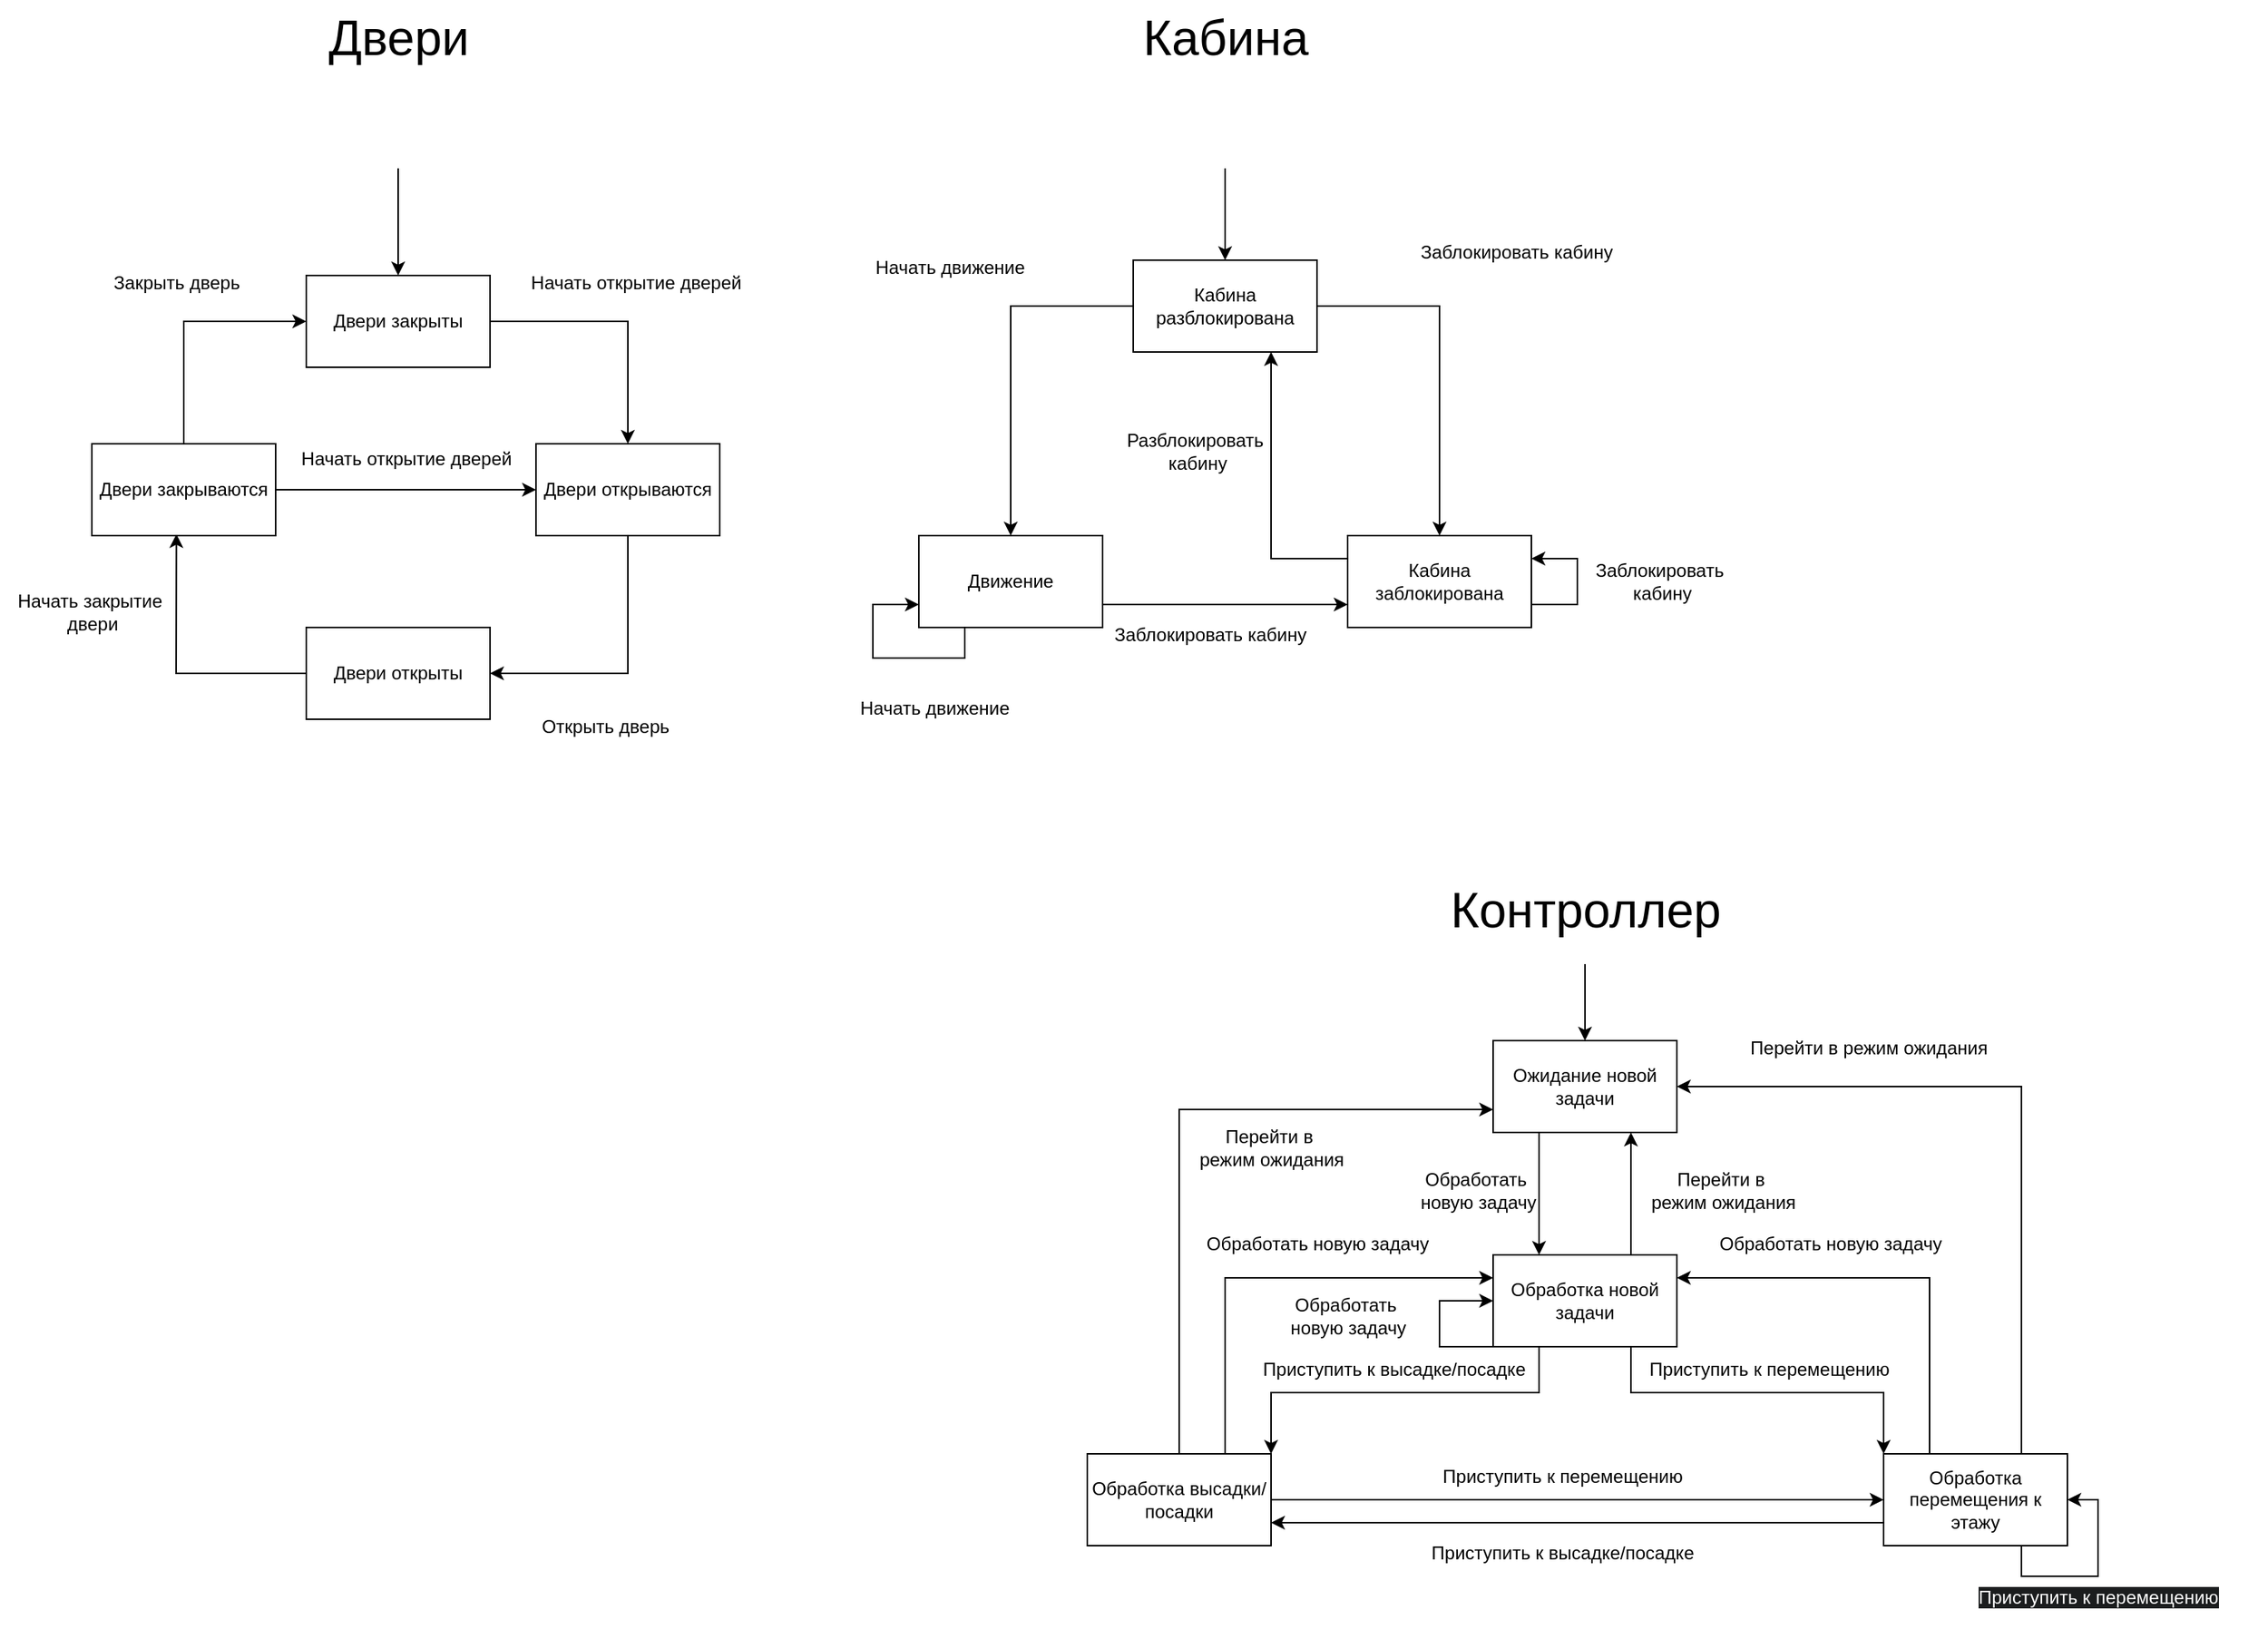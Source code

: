 <mxfile version="26.2.15">
  <diagram name="Страница — 1" id="0X7pSB9gYVw4xyRIw8cY">
    <mxGraphModel dx="473" dy="366" grid="1" gridSize="10" guides="1" tooltips="1" connect="1" arrows="1" fold="1" page="1" pageScale="1" pageWidth="1654" pageHeight="1169" math="0" shadow="0">
      <root>
        <mxCell id="0" />
        <mxCell id="1" parent="0" />
        <mxCell id="4FEQCxbcR1wjujKz90j4-1" value="Двери" style="text;html=1;align=center;verticalAlign=middle;resizable=0;points=[];autosize=1;strokeColor=none;fillColor=none;fontSize=32;" parent="1" vertex="1">
          <mxGeometry x="210" y="90" width="120" height="50" as="geometry" />
        </mxCell>
        <mxCell id="4FEQCxbcR1wjujKz90j4-3" value="Двери закрыты" style="rounded=0;whiteSpace=wrap;html=1;" parent="1" vertex="1">
          <mxGeometry x="210" y="270" width="120" height="60" as="geometry" />
        </mxCell>
        <mxCell id="4FEQCxbcR1wjujKz90j4-4" value="" style="endArrow=classic;html=1;rounded=0;entryX=0.5;entryY=0;entryDx=0;entryDy=0;" parent="1" target="4FEQCxbcR1wjujKz90j4-3" edge="1">
          <mxGeometry width="50" height="50" relative="1" as="geometry">
            <mxPoint x="270" y="200" as="sourcePoint" />
            <mxPoint x="510" y="360" as="targetPoint" />
          </mxGeometry>
        </mxCell>
        <mxCell id="4FEQCxbcR1wjujKz90j4-6" value="Двери открыты" style="rounded=0;whiteSpace=wrap;html=1;" parent="1" vertex="1">
          <mxGeometry x="210" y="500" width="120" height="60" as="geometry" />
        </mxCell>
        <mxCell id="B_vPoJaLkvMbyIE2lBTQ-1" value="" style="endArrow=classic;html=1;rounded=0;exitX=1;exitY=0.5;exitDx=0;exitDy=0;entryX=0.5;entryY=0;entryDx=0;entryDy=0;" parent="1" source="4FEQCxbcR1wjujKz90j4-3" target="QnfNVXkz_dVnGW8w8GVg-4" edge="1">
          <mxGeometry width="50" height="50" relative="1" as="geometry">
            <mxPoint x="460" y="400" as="sourcePoint" />
            <mxPoint x="420" y="384.0" as="targetPoint" />
            <Array as="points">
              <mxPoint x="420" y="300" />
            </Array>
          </mxGeometry>
        </mxCell>
        <mxCell id="B_vPoJaLkvMbyIE2lBTQ-5" value="Открыть дверь" style="text;html=1;align=center;verticalAlign=middle;resizable=0;points=[];autosize=1;strokeColor=none;fillColor=none;" parent="1" vertex="1">
          <mxGeometry x="350" y="550" width="110" height="30" as="geometry" />
        </mxCell>
        <mxCell id="B_vPoJaLkvMbyIE2lBTQ-6" value="" style="endArrow=classic;html=1;rounded=0;exitX=0;exitY=0.5;exitDx=0;exitDy=0;entryX=0.46;entryY=0.983;entryDx=0;entryDy=0;entryPerimeter=0;" parent="1" source="4FEQCxbcR1wjujKz90j4-6" target="QnfNVXkz_dVnGW8w8GVg-1" edge="1">
          <mxGeometry width="50" height="50" relative="1" as="geometry">
            <mxPoint x="400" y="460" as="sourcePoint" />
            <mxPoint x="200" y="370" as="targetPoint" />
            <Array as="points">
              <mxPoint x="125" y="530" />
            </Array>
          </mxGeometry>
        </mxCell>
        <mxCell id="B_vPoJaLkvMbyIE2lBTQ-9" value="Закрыть дверь" style="text;html=1;align=center;verticalAlign=middle;resizable=0;points=[];autosize=1;strokeColor=none;fillColor=none;" parent="1" vertex="1">
          <mxGeometry x="70" y="260" width="110" height="30" as="geometry" />
        </mxCell>
        <mxCell id="TDdgVBHhZunSGMQm2uoK-5" value="Кабина" style="text;html=1;align=center;verticalAlign=middle;resizable=0;points=[];autosize=1;strokeColor=none;fillColor=none;fontSize=32;" parent="1" vertex="1">
          <mxGeometry x="745" y="90" width="130" height="50" as="geometry" />
        </mxCell>
        <mxCell id="TDdgVBHhZunSGMQm2uoK-6" value="Кабина разблокирована" style="rounded=0;whiteSpace=wrap;html=1;" parent="1" vertex="1">
          <mxGeometry x="750" y="260" width="120" height="60" as="geometry" />
        </mxCell>
        <mxCell id="OKDEQ-UufVDS76KuX0mW-1" value="Кабина заблокирована" style="rounded=0;whiteSpace=wrap;html=1;" parent="1" vertex="1">
          <mxGeometry x="890" y="440" width="120" height="60" as="geometry" />
        </mxCell>
        <mxCell id="OKDEQ-UufVDS76KuX0mW-2" value="Движение" style="rounded=0;whiteSpace=wrap;html=1;" parent="1" vertex="1">
          <mxGeometry x="610" y="440" width="120" height="60" as="geometry" />
        </mxCell>
        <mxCell id="OKDEQ-UufVDS76KuX0mW-3" value="" style="endArrow=classic;html=1;rounded=0;exitX=1;exitY=0.5;exitDx=0;exitDy=0;entryX=0.5;entryY=0;entryDx=0;entryDy=0;" parent="1" source="TDdgVBHhZunSGMQm2uoK-6" target="OKDEQ-UufVDS76KuX0mW-1" edge="1">
          <mxGeometry width="50" height="50" relative="1" as="geometry">
            <mxPoint x="810" y="510" as="sourcePoint" />
            <mxPoint x="860" y="460" as="targetPoint" />
            <Array as="points">
              <mxPoint x="950" y="290" />
            </Array>
          </mxGeometry>
        </mxCell>
        <mxCell id="OKDEQ-UufVDS76KuX0mW-4" value="" style="endArrow=classic;html=1;rounded=0;exitX=0;exitY=0.25;exitDx=0;exitDy=0;entryX=0.75;entryY=1;entryDx=0;entryDy=0;" parent="1" source="OKDEQ-UufVDS76KuX0mW-1" target="TDdgVBHhZunSGMQm2uoK-6" edge="1">
          <mxGeometry width="50" height="50" relative="1" as="geometry">
            <mxPoint x="790" y="400" as="sourcePoint" />
            <mxPoint x="840" y="350" as="targetPoint" />
            <Array as="points">
              <mxPoint x="840" y="455" />
            </Array>
          </mxGeometry>
        </mxCell>
        <mxCell id="OKDEQ-UufVDS76KuX0mW-5" value="" style="endArrow=classic;html=1;rounded=0;exitX=0;exitY=0.5;exitDx=0;exitDy=0;entryX=0.5;entryY=0;entryDx=0;entryDy=0;" parent="1" source="TDdgVBHhZunSGMQm2uoK-6" target="OKDEQ-UufVDS76KuX0mW-2" edge="1">
          <mxGeometry width="50" height="50" relative="1" as="geometry">
            <mxPoint x="785" y="560" as="sourcePoint" />
            <mxPoint x="835" y="510" as="targetPoint" />
            <Array as="points">
              <mxPoint x="670" y="290" />
            </Array>
          </mxGeometry>
        </mxCell>
        <mxCell id="OKDEQ-UufVDS76KuX0mW-7" value="" style="endArrow=classic;html=1;rounded=0;exitX=0.25;exitY=1;exitDx=0;exitDy=0;entryX=0;entryY=0.75;entryDx=0;entryDy=0;" parent="1" source="OKDEQ-UufVDS76KuX0mW-2" target="OKDEQ-UufVDS76KuX0mW-2" edge="1">
          <mxGeometry width="50" height="50" relative="1" as="geometry">
            <mxPoint x="730" y="640" as="sourcePoint" />
            <mxPoint x="780" y="590" as="targetPoint" />
            <Array as="points">
              <mxPoint x="640" y="520" />
              <mxPoint x="580" y="520" />
              <mxPoint x="580" y="485" />
            </Array>
          </mxGeometry>
        </mxCell>
        <mxCell id="OKDEQ-UufVDS76KuX0mW-8" value="Заблокировать кабину" style="text;html=1;align=center;verticalAlign=middle;resizable=0;points=[];autosize=1;strokeColor=none;fillColor=none;" parent="1" vertex="1">
          <mxGeometry x="925" y="240" width="150" height="30" as="geometry" />
        </mxCell>
        <mxCell id="OKDEQ-UufVDS76KuX0mW-9" value="Разблокировать&lt;div&gt;&amp;nbsp;кабину&lt;/div&gt;" style="text;html=1;align=center;verticalAlign=middle;resizable=0;points=[];autosize=1;strokeColor=none;fillColor=none;" parent="1" vertex="1">
          <mxGeometry x="730" y="365" width="120" height="40" as="geometry" />
        </mxCell>
        <mxCell id="OKDEQ-UufVDS76KuX0mW-10" value="Начать движение" style="text;html=1;align=center;verticalAlign=middle;resizable=0;points=[];autosize=1;strokeColor=none;fillColor=none;" parent="1" vertex="1">
          <mxGeometry x="570" y="250" width="120" height="30" as="geometry" />
        </mxCell>
        <mxCell id="OKDEQ-UufVDS76KuX0mW-12" value="Начать движение" style="text;html=1;align=center;verticalAlign=middle;resizable=0;points=[];autosize=1;strokeColor=none;fillColor=none;" parent="1" vertex="1">
          <mxGeometry x="560" y="538" width="120" height="30" as="geometry" />
        </mxCell>
        <mxCell id="OKDEQ-UufVDS76KuX0mW-13" value="Контроллер" style="text;html=1;align=center;verticalAlign=middle;resizable=0;points=[];autosize=1;strokeColor=none;fillColor=none;fontSize=32;" parent="1" vertex="1">
          <mxGeometry x="945" y="660" width="200" height="50" as="geometry" />
        </mxCell>
        <mxCell id="nOp9g0HZJuhkFJ2nj8I8-1" value="Ожидание новой задачи" style="rounded=0;whiteSpace=wrap;html=1;" parent="1" vertex="1">
          <mxGeometry x="985" y="770" width="120" height="60" as="geometry" />
        </mxCell>
        <mxCell id="nOp9g0HZJuhkFJ2nj8I8-2" value="" style="endArrow=classic;html=1;rounded=0;entryX=0.5;entryY=0;entryDx=0;entryDy=0;" parent="1" target="TDdgVBHhZunSGMQm2uoK-6" edge="1">
          <mxGeometry width="50" height="50" relative="1" as="geometry">
            <mxPoint x="810" y="200" as="sourcePoint" />
            <mxPoint x="1020" y="140" as="targetPoint" />
          </mxGeometry>
        </mxCell>
        <mxCell id="nOp9g0HZJuhkFJ2nj8I8-3" value="Обработка перемещения к этажу" style="rounded=0;whiteSpace=wrap;html=1;" parent="1" vertex="1">
          <mxGeometry x="1240" y="1040" width="120" height="60" as="geometry" />
        </mxCell>
        <mxCell id="nOp9g0HZJuhkFJ2nj8I8-4" value="Обработка высадки/посадки" style="rounded=0;whiteSpace=wrap;html=1;" parent="1" vertex="1">
          <mxGeometry x="720" y="1040" width="120" height="60" as="geometry" />
        </mxCell>
        <mxCell id="nOp9g0HZJuhkFJ2nj8I8-6" value="" style="endArrow=classic;html=1;rounded=0;exitX=1;exitY=0.5;exitDx=0;exitDy=0;entryX=0;entryY=0.5;entryDx=0;entryDy=0;" parent="1" source="nOp9g0HZJuhkFJ2nj8I8-4" target="nOp9g0HZJuhkFJ2nj8I8-3" edge="1">
          <mxGeometry width="50" height="50" relative="1" as="geometry">
            <mxPoint x="970" y="880" as="sourcePoint" />
            <mxPoint x="1020" y="830" as="targetPoint" />
          </mxGeometry>
        </mxCell>
        <mxCell id="nOp9g0HZJuhkFJ2nj8I8-7" value="" style="endArrow=classic;html=1;rounded=0;exitX=0.5;exitY=0;exitDx=0;exitDy=0;entryX=0;entryY=0.75;entryDx=0;entryDy=0;" parent="1" source="nOp9g0HZJuhkFJ2nj8I8-4" target="nOp9g0HZJuhkFJ2nj8I8-1" edge="1">
          <mxGeometry width="50" height="50" relative="1" as="geometry">
            <mxPoint x="970" y="880" as="sourcePoint" />
            <mxPoint x="1020" y="830" as="targetPoint" />
            <Array as="points">
              <mxPoint x="780" y="815" />
            </Array>
          </mxGeometry>
        </mxCell>
        <mxCell id="nOp9g0HZJuhkFJ2nj8I8-8" value="" style="endArrow=classic;html=1;rounded=0;exitX=0.75;exitY=0;exitDx=0;exitDy=0;entryX=1;entryY=0.5;entryDx=0;entryDy=0;" parent="1" source="nOp9g0HZJuhkFJ2nj8I8-3" target="nOp9g0HZJuhkFJ2nj8I8-1" edge="1">
          <mxGeometry width="50" height="50" relative="1" as="geometry">
            <mxPoint x="970" y="880" as="sourcePoint" />
            <mxPoint x="1020" y="830" as="targetPoint" />
            <Array as="points">
              <mxPoint x="1330" y="800" />
            </Array>
          </mxGeometry>
        </mxCell>
        <mxCell id="nOp9g0HZJuhkFJ2nj8I8-9" value="" style="endArrow=classic;html=1;rounded=0;exitX=0;exitY=0.75;exitDx=0;exitDy=0;entryX=1;entryY=0.75;entryDx=0;entryDy=0;" parent="1" source="nOp9g0HZJuhkFJ2nj8I8-3" target="nOp9g0HZJuhkFJ2nj8I8-4" edge="1">
          <mxGeometry width="50" height="50" relative="1" as="geometry">
            <mxPoint x="970" y="880" as="sourcePoint" />
            <mxPoint x="1020" y="830" as="targetPoint" />
          </mxGeometry>
        </mxCell>
        <mxCell id="nOp9g0HZJuhkFJ2nj8I8-11" value="Перейти в режим ожидания" style="text;html=1;align=center;verticalAlign=middle;resizable=0;points=[];autosize=1;strokeColor=none;fillColor=none;" parent="1" vertex="1">
          <mxGeometry x="1140" y="760" width="180" height="30" as="geometry" />
        </mxCell>
        <mxCell id="nOp9g0HZJuhkFJ2nj8I8-13" value="Перейти в&amp;nbsp;&lt;div&gt;режим ожидания&lt;/div&gt;" style="text;html=1;align=center;verticalAlign=middle;resizable=0;points=[];autosize=1;strokeColor=none;fillColor=none;" parent="1" vertex="1">
          <mxGeometry x="780" y="820" width="120" height="40" as="geometry" />
        </mxCell>
        <mxCell id="nOp9g0HZJuhkFJ2nj8I8-14" value="Приступить к перемещению" style="text;html=1;align=center;verticalAlign=middle;resizable=0;points=[];autosize=1;strokeColor=none;fillColor=none;" parent="1" vertex="1">
          <mxGeometry x="940" y="1040" width="180" height="30" as="geometry" />
        </mxCell>
        <mxCell id="nOp9g0HZJuhkFJ2nj8I8-15" value="Приступить к высадке/посадке" style="text;html=1;align=center;verticalAlign=middle;resizable=0;points=[];autosize=1;strokeColor=none;fillColor=none;" parent="1" vertex="1">
          <mxGeometry x="930" y="1090" width="200" height="30" as="geometry" />
        </mxCell>
        <mxCell id="nOp9g0HZJuhkFJ2nj8I8-17" value="" style="endArrow=classic;html=1;rounded=0;entryX=0.5;entryY=0;entryDx=0;entryDy=0;" parent="1" target="nOp9g0HZJuhkFJ2nj8I8-1" edge="1">
          <mxGeometry width="50" height="50" relative="1" as="geometry">
            <mxPoint x="1045" y="720" as="sourcePoint" />
            <mxPoint x="1190" y="840" as="targetPoint" />
          </mxGeometry>
        </mxCell>
        <mxCell id="nOp9g0HZJuhkFJ2nj8I8-18" value="" style="endArrow=classic;html=1;rounded=0;exitX=0.75;exitY=1;exitDx=0;exitDy=0;entryX=1;entryY=0.5;entryDx=0;entryDy=0;" parent="1" source="nOp9g0HZJuhkFJ2nj8I8-3" target="nOp9g0HZJuhkFJ2nj8I8-3" edge="1">
          <mxGeometry width="50" height="50" relative="1" as="geometry">
            <mxPoint x="1320" y="1070" as="sourcePoint" />
            <mxPoint x="1370" y="1020" as="targetPoint" />
            <Array as="points">
              <mxPoint x="1330" y="1120" />
              <mxPoint x="1380" y="1120" />
              <mxPoint x="1380" y="1070" />
            </Array>
          </mxGeometry>
        </mxCell>
        <mxCell id="nOp9g0HZJuhkFJ2nj8I8-19" value="&lt;span style=&quot;color: rgb(255, 255, 255); font-family: Helvetica; font-size: 12px; font-style: normal; font-variant-ligatures: normal; font-variant-caps: normal; font-weight: 400; letter-spacing: normal; orphans: 2; text-align: center; text-indent: 0px; text-transform: none; widows: 2; word-spacing: 0px; -webkit-text-stroke-width: 0px; white-space: nowrap; background-color: rgb(27, 29, 30); text-decoration-thickness: initial; text-decoration-style: initial; text-decoration-color: initial; display: inline !important; float: none;&quot;&gt;Приступить к перемещению&lt;/span&gt;" style="text;whiteSpace=wrap;html=1;" parent="1" vertex="1">
          <mxGeometry x="1300" y="1120" width="190" height="40" as="geometry" />
        </mxCell>
        <mxCell id="nOp9g0HZJuhkFJ2nj8I8-24" value="" style="endArrow=classic;html=1;rounded=0;exitX=1;exitY=0.75;exitDx=0;exitDy=0;entryX=0;entryY=0.75;entryDx=0;entryDy=0;" parent="1" source="OKDEQ-UufVDS76KuX0mW-2" target="OKDEQ-UufVDS76KuX0mW-1" edge="1">
          <mxGeometry width="50" height="50" relative="1" as="geometry">
            <mxPoint x="777" y="620" as="sourcePoint" />
            <mxPoint x="827" y="570" as="targetPoint" />
          </mxGeometry>
        </mxCell>
        <mxCell id="nOp9g0HZJuhkFJ2nj8I8-25" value="Заблокировать кабину" style="text;html=1;align=center;verticalAlign=middle;resizable=0;points=[];autosize=1;strokeColor=none;fillColor=none;" parent="1" vertex="1">
          <mxGeometry x="725" y="490" width="150" height="30" as="geometry" />
        </mxCell>
        <mxCell id="QnfNVXkz_dVnGW8w8GVg-1" value="Двери закрываются" style="rounded=0;whiteSpace=wrap;html=1;" vertex="1" parent="1">
          <mxGeometry x="70" y="380" width="120" height="60" as="geometry" />
        </mxCell>
        <mxCell id="QnfNVXkz_dVnGW8w8GVg-2" value="" style="endArrow=classic;html=1;rounded=0;exitX=0.5;exitY=0;exitDx=0;exitDy=0;entryX=0;entryY=0.5;entryDx=0;entryDy=0;" edge="1" parent="1" source="QnfNVXkz_dVnGW8w8GVg-1" target="4FEQCxbcR1wjujKz90j4-3">
          <mxGeometry width="50" height="50" relative="1" as="geometry">
            <mxPoint x="200" y="400" as="sourcePoint" />
            <mxPoint x="250" y="350" as="targetPoint" />
            <Array as="points">
              <mxPoint x="130" y="300" />
            </Array>
          </mxGeometry>
        </mxCell>
        <mxCell id="QnfNVXkz_dVnGW8w8GVg-3" value="Начать закрытие&amp;nbsp;&lt;div&gt;двери&lt;/div&gt;" style="text;html=1;align=center;verticalAlign=middle;resizable=0;points=[];autosize=1;strokeColor=none;fillColor=none;" vertex="1" parent="1">
          <mxGeometry x="10" y="470" width="120" height="40" as="geometry" />
        </mxCell>
        <mxCell id="QnfNVXkz_dVnGW8w8GVg-4" value="Двери открываются" style="rounded=0;whiteSpace=wrap;html=1;" vertex="1" parent="1">
          <mxGeometry x="360" y="380" width="120" height="60" as="geometry" />
        </mxCell>
        <mxCell id="QnfNVXkz_dVnGW8w8GVg-5" value="" style="endArrow=classic;html=1;rounded=0;exitX=0.5;exitY=1;exitDx=0;exitDy=0;entryX=1;entryY=0.5;entryDx=0;entryDy=0;" edge="1" parent="1" source="QnfNVXkz_dVnGW8w8GVg-4" target="4FEQCxbcR1wjujKz90j4-6">
          <mxGeometry width="50" height="50" relative="1" as="geometry">
            <mxPoint x="330" y="420" as="sourcePoint" />
            <mxPoint x="380" y="530" as="targetPoint" />
            <Array as="points">
              <mxPoint x="420" y="530" />
            </Array>
          </mxGeometry>
        </mxCell>
        <mxCell id="QnfNVXkz_dVnGW8w8GVg-6" value="" style="endArrow=classic;html=1;rounded=0;exitX=1;exitY=0.5;exitDx=0;exitDy=0;entryX=0;entryY=0.5;entryDx=0;entryDy=0;" edge="1" parent="1" source="QnfNVXkz_dVnGW8w8GVg-1" target="QnfNVXkz_dVnGW8w8GVg-4">
          <mxGeometry width="50" height="50" relative="1" as="geometry">
            <mxPoint x="330" y="420" as="sourcePoint" />
            <mxPoint x="380" y="370" as="targetPoint" />
          </mxGeometry>
        </mxCell>
        <mxCell id="QnfNVXkz_dVnGW8w8GVg-7" value="Начать открытие дверей" style="text;html=1;align=center;verticalAlign=middle;resizable=0;points=[];autosize=1;strokeColor=none;fillColor=none;" vertex="1" parent="1">
          <mxGeometry x="340" y="260" width="170" height="30" as="geometry" />
        </mxCell>
        <mxCell id="QnfNVXkz_dVnGW8w8GVg-8" value="Начать открытие дверей" style="text;html=1;align=center;verticalAlign=middle;resizable=0;points=[];autosize=1;strokeColor=none;fillColor=none;" vertex="1" parent="1">
          <mxGeometry x="190" y="375" width="170" height="30" as="geometry" />
        </mxCell>
        <mxCell id="QnfNVXkz_dVnGW8w8GVg-9" value="Обработка новой задачи" style="rounded=0;whiteSpace=wrap;html=1;" vertex="1" parent="1">
          <mxGeometry x="985" y="910" width="120" height="60" as="geometry" />
        </mxCell>
        <mxCell id="QnfNVXkz_dVnGW8w8GVg-10" value="" style="endArrow=classic;html=1;rounded=0;exitX=0.75;exitY=0;exitDx=0;exitDy=0;entryX=0;entryY=0.25;entryDx=0;entryDy=0;" edge="1" parent="1" source="nOp9g0HZJuhkFJ2nj8I8-4" target="QnfNVXkz_dVnGW8w8GVg-9">
          <mxGeometry width="50" height="50" relative="1" as="geometry">
            <mxPoint x="870" y="1000" as="sourcePoint" />
            <mxPoint x="920" y="950" as="targetPoint" />
            <Array as="points">
              <mxPoint x="810" y="925" />
            </Array>
          </mxGeometry>
        </mxCell>
        <mxCell id="QnfNVXkz_dVnGW8w8GVg-11" value="" style="endArrow=classic;html=1;rounded=0;exitX=0.25;exitY=1;exitDx=0;exitDy=0;entryX=0.25;entryY=0;entryDx=0;entryDy=0;" edge="1" parent="1" source="nOp9g0HZJuhkFJ2nj8I8-1" target="QnfNVXkz_dVnGW8w8GVg-9">
          <mxGeometry width="50" height="50" relative="1" as="geometry">
            <mxPoint x="1020" y="970" as="sourcePoint" />
            <mxPoint x="1070" y="920" as="targetPoint" />
          </mxGeometry>
        </mxCell>
        <mxCell id="QnfNVXkz_dVnGW8w8GVg-12" value="" style="endArrow=classic;html=1;rounded=0;entryX=1;entryY=0.25;entryDx=0;entryDy=0;exitX=0.25;exitY=0;exitDx=0;exitDy=0;" edge="1" parent="1" source="nOp9g0HZJuhkFJ2nj8I8-3" target="QnfNVXkz_dVnGW8w8GVg-9">
          <mxGeometry width="50" height="50" relative="1" as="geometry">
            <mxPoint x="1240" y="1040" as="sourcePoint" />
            <mxPoint x="1225" y="940" as="targetPoint" />
            <Array as="points">
              <mxPoint x="1270" y="925" />
            </Array>
          </mxGeometry>
        </mxCell>
        <mxCell id="QnfNVXkz_dVnGW8w8GVg-13" value="" style="endArrow=classic;html=1;rounded=0;exitX=0.75;exitY=0;exitDx=0;exitDy=0;entryX=0.75;entryY=1;entryDx=0;entryDy=0;" edge="1" parent="1" source="QnfNVXkz_dVnGW8w8GVg-9" target="nOp9g0HZJuhkFJ2nj8I8-1">
          <mxGeometry width="50" height="50" relative="1" as="geometry">
            <mxPoint x="960" y="1010" as="sourcePoint" />
            <mxPoint x="1060" y="980" as="targetPoint" />
          </mxGeometry>
        </mxCell>
        <mxCell id="QnfNVXkz_dVnGW8w8GVg-14" value="" style="endArrow=classic;html=1;rounded=0;exitX=0.25;exitY=1;exitDx=0;exitDy=0;entryX=1;entryY=0;entryDx=0;entryDy=0;" edge="1" parent="1" source="QnfNVXkz_dVnGW8w8GVg-9" target="nOp9g0HZJuhkFJ2nj8I8-4">
          <mxGeometry width="50" height="50" relative="1" as="geometry">
            <mxPoint x="1020" y="1020" as="sourcePoint" />
            <mxPoint x="1070" y="970" as="targetPoint" />
            <Array as="points">
              <mxPoint x="1015" y="1000" />
              <mxPoint x="840" y="1000" />
            </Array>
          </mxGeometry>
        </mxCell>
        <mxCell id="QnfNVXkz_dVnGW8w8GVg-15" value="" style="endArrow=classic;html=1;rounded=0;exitX=0.75;exitY=1;exitDx=0;exitDy=0;entryX=0;entryY=0;entryDx=0;entryDy=0;" edge="1" parent="1" source="QnfNVXkz_dVnGW8w8GVg-9" target="nOp9g0HZJuhkFJ2nj8I8-3">
          <mxGeometry width="50" height="50" relative="1" as="geometry">
            <mxPoint x="1220" y="970" as="sourcePoint" />
            <mxPoint x="1270" y="920" as="targetPoint" />
            <Array as="points">
              <mxPoint x="1075" y="1000" />
              <mxPoint x="1240" y="1000" />
            </Array>
          </mxGeometry>
        </mxCell>
        <mxCell id="QnfNVXkz_dVnGW8w8GVg-16" value="Обработать новую задачу" style="text;html=1;align=center;verticalAlign=middle;resizable=0;points=[];autosize=1;strokeColor=none;fillColor=none;" vertex="1" parent="1">
          <mxGeometry x="785" y="888" width="170" height="30" as="geometry" />
        </mxCell>
        <mxCell id="QnfNVXkz_dVnGW8w8GVg-17" value="Обработать&amp;nbsp;&lt;div&gt;новую задачу&lt;/div&gt;" style="text;html=1;align=center;verticalAlign=middle;resizable=0;points=[];autosize=1;strokeColor=none;fillColor=none;" vertex="1" parent="1">
          <mxGeometry x="925" y="848" width="100" height="40" as="geometry" />
        </mxCell>
        <mxCell id="QnfNVXkz_dVnGW8w8GVg-19" value="Приступить к высадке/посадке" style="text;html=1;align=center;verticalAlign=middle;resizable=0;points=[];autosize=1;strokeColor=none;fillColor=none;" vertex="1" parent="1">
          <mxGeometry x="820" y="970" width="200" height="30" as="geometry" />
        </mxCell>
        <mxCell id="QnfNVXkz_dVnGW8w8GVg-20" value="Приступить к перемещению" style="text;html=1;align=center;verticalAlign=middle;resizable=0;points=[];autosize=1;strokeColor=none;fillColor=none;" vertex="1" parent="1">
          <mxGeometry x="1075" y="970" width="180" height="30" as="geometry" />
        </mxCell>
        <mxCell id="QnfNVXkz_dVnGW8w8GVg-21" value="Обработать новую задачу" style="text;html=1;align=center;verticalAlign=middle;resizable=0;points=[];autosize=1;strokeColor=none;fillColor=none;" vertex="1" parent="1">
          <mxGeometry x="1120" y="888" width="170" height="30" as="geometry" />
        </mxCell>
        <mxCell id="QnfNVXkz_dVnGW8w8GVg-22" value="Перейти в&amp;nbsp;&lt;div&gt;режим ожидания&lt;/div&gt;" style="text;html=1;align=center;verticalAlign=middle;resizable=0;points=[];autosize=1;strokeColor=none;fillColor=none;" vertex="1" parent="1">
          <mxGeometry x="1075" y="848" width="120" height="40" as="geometry" />
        </mxCell>
        <mxCell id="QnfNVXkz_dVnGW8w8GVg-23" value="" style="endArrow=classic;html=1;rounded=0;exitX=0;exitY=1;exitDx=0;exitDy=0;entryX=0;entryY=0.5;entryDx=0;entryDy=0;" edge="1" parent="1" source="QnfNVXkz_dVnGW8w8GVg-9" target="QnfNVXkz_dVnGW8w8GVg-9">
          <mxGeometry width="50" height="50" relative="1" as="geometry">
            <mxPoint x="950" y="968" as="sourcePoint" />
            <mxPoint x="1000" y="918" as="targetPoint" />
            <Array as="points">
              <mxPoint x="950" y="970" />
              <mxPoint x="950" y="940" />
            </Array>
          </mxGeometry>
        </mxCell>
        <mxCell id="QnfNVXkz_dVnGW8w8GVg-24" value="Обработать&amp;nbsp;&lt;div&gt;новую задачу&lt;/div&gt;" style="text;html=1;align=center;verticalAlign=middle;resizable=0;points=[];autosize=1;strokeColor=none;fillColor=none;" vertex="1" parent="1">
          <mxGeometry x="840" y="930" width="100" height="40" as="geometry" />
        </mxCell>
        <mxCell id="QnfNVXkz_dVnGW8w8GVg-25" value="" style="endArrow=classic;html=1;rounded=0;exitX=1;exitY=0.75;exitDx=0;exitDy=0;entryX=1;entryY=0.25;entryDx=0;entryDy=0;" edge="1" parent="1" source="OKDEQ-UufVDS76KuX0mW-1" target="OKDEQ-UufVDS76KuX0mW-1">
          <mxGeometry width="50" height="50" relative="1" as="geometry">
            <mxPoint x="1040" y="480" as="sourcePoint" />
            <mxPoint x="1090" y="430" as="targetPoint" />
            <Array as="points">
              <mxPoint x="1040" y="485" />
              <mxPoint x="1040" y="455" />
            </Array>
          </mxGeometry>
        </mxCell>
        <mxCell id="QnfNVXkz_dVnGW8w8GVg-26" value="Заблокировать&amp;nbsp;&lt;div&gt;кабину&lt;/div&gt;" style="text;html=1;align=center;verticalAlign=middle;resizable=0;points=[];autosize=1;strokeColor=none;fillColor=none;" vertex="1" parent="1">
          <mxGeometry x="1040" y="450" width="110" height="40" as="geometry" />
        </mxCell>
      </root>
    </mxGraphModel>
  </diagram>
</mxfile>
